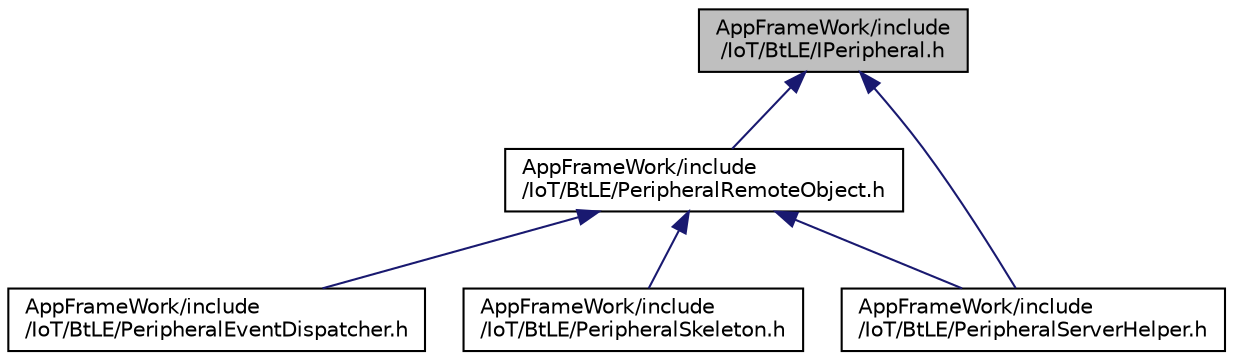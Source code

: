digraph "AppFrameWork/include/IoT/BtLE/IPeripheral.h"
{
 // LATEX_PDF_SIZE
  edge [fontname="Helvetica",fontsize="10",labelfontname="Helvetica",labelfontsize="10"];
  node [fontname="Helvetica",fontsize="10",shape=record];
  Node1 [label="AppFrameWork/include\l/IoT/BtLE/IPeripheral.h",height=0.2,width=0.4,color="black", fillcolor="grey75", style="filled", fontcolor="black",tooltip=" "];
  Node1 -> Node2 [dir="back",color="midnightblue",fontsize="10",style="solid"];
  Node2 [label="AppFrameWork/include\l/IoT/BtLE/PeripheralRemoteObject.h",height=0.2,width=0.4,color="black", fillcolor="white", style="filled",URL="$PeripheralRemoteObject_8h.html",tooltip=" "];
  Node2 -> Node3 [dir="back",color="midnightblue",fontsize="10",style="solid"];
  Node3 [label="AppFrameWork/include\l/IoT/BtLE/PeripheralEventDispatcher.h",height=0.2,width=0.4,color="black", fillcolor="white", style="filled",URL="$PeripheralEventDispatcher_8h.html",tooltip=" "];
  Node2 -> Node4 [dir="back",color="midnightblue",fontsize="10",style="solid"];
  Node4 [label="AppFrameWork/include\l/IoT/BtLE/PeripheralServerHelper.h",height=0.2,width=0.4,color="black", fillcolor="white", style="filled",URL="$PeripheralServerHelper_8h.html",tooltip=" "];
  Node2 -> Node5 [dir="back",color="midnightblue",fontsize="10",style="solid"];
  Node5 [label="AppFrameWork/include\l/IoT/BtLE/PeripheralSkeleton.h",height=0.2,width=0.4,color="black", fillcolor="white", style="filled",URL="$PeripheralSkeleton_8h.html",tooltip=" "];
  Node1 -> Node4 [dir="back",color="midnightblue",fontsize="10",style="solid"];
}
